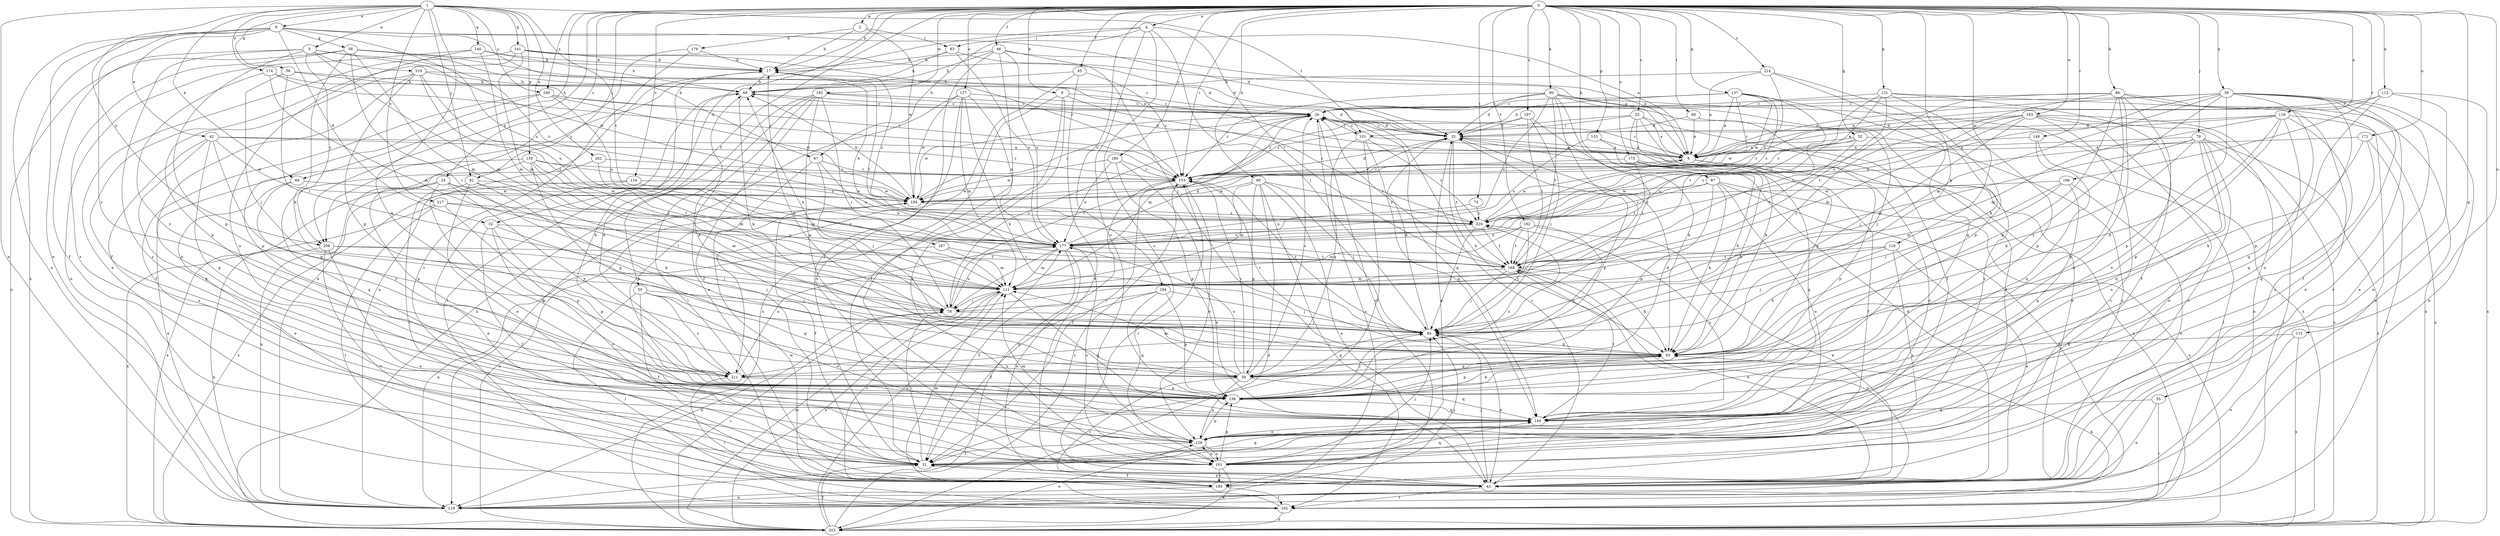 strict digraph  {
0;
1;
2;
4;
5;
6;
8;
9;
17;
23;
24;
26;
32;
35;
38;
42;
43;
45;
46;
50;
51;
52;
55;
56;
58;
59;
60;
66;
67;
68;
69;
74;
76;
79;
81;
83;
84;
86;
87;
90;
93;
101;
102;
110;
111;
112;
115;
118;
119;
124;
127;
128;
131;
133;
135;
136;
137;
140;
141;
144;
148;
153;
160;
161;
162;
166;
167;
168;
171;
173;
174;
176;
177;
180;
184;
185;
192;
193;
194;
197;
202;
203;
209;
211;
214;
217;
219;
220;
0 -> 2  [label=a];
0 -> 4  [label=a];
0 -> 9  [label=b];
0 -> 17  [label=b];
0 -> 23  [label=c];
0 -> 24  [label=c];
0 -> 32  [label=d];
0 -> 38  [label=e];
0 -> 45  [label=f];
0 -> 46  [label=f];
0 -> 50  [label=f];
0 -> 52  [label=g];
0 -> 55  [label=g];
0 -> 60  [label=h];
0 -> 66  [label=h];
0 -> 69  [label=i];
0 -> 74  [label=i];
0 -> 79  [label=j];
0 -> 81  [label=j];
0 -> 86  [label=k];
0 -> 87  [label=k];
0 -> 90  [label=k];
0 -> 93  [label=k];
0 -> 110  [label=m];
0 -> 112  [label=n];
0 -> 115  [label=n];
0 -> 118  [label=n];
0 -> 124  [label=o];
0 -> 127  [label=o];
0 -> 131  [label=p];
0 -> 133  [label=p];
0 -> 137  [label=q];
0 -> 148  [label=r];
0 -> 153  [label=r];
0 -> 160  [label=s];
0 -> 162  [label=t];
0 -> 166  [label=t];
0 -> 171  [label=u];
0 -> 173  [label=u];
0 -> 180  [label=v];
0 -> 184  [label=v];
0 -> 192  [label=w];
0 -> 193  [label=w];
0 -> 197  [label=x];
0 -> 209  [label=y];
0 -> 214  [label=z];
1 -> 5  [label=a];
1 -> 6  [label=a];
1 -> 56  [label=g];
1 -> 66  [label=h];
1 -> 81  [label=j];
1 -> 101  [label=l];
1 -> 119  [label=n];
1 -> 135  [label=p];
1 -> 140  [label=q];
1 -> 141  [label=q];
1 -> 144  [label=q];
1 -> 160  [label=s];
1 -> 167  [label=t];
1 -> 174  [label=u];
1 -> 202  [label=x];
1 -> 209  [label=y];
1 -> 217  [label=z];
2 -> 17  [label=b];
2 -> 83  [label=j];
2 -> 176  [label=u];
2 -> 194  [label=w];
4 -> 67  [label=h];
4 -> 83  [label=j];
4 -> 84  [label=j];
4 -> 128  [label=o];
4 -> 161  [label=s];
4 -> 168  [label=t];
4 -> 209  [label=y];
5 -> 51  [label=f];
5 -> 111  [label=m];
5 -> 136  [label=p];
5 -> 161  [label=s];
5 -> 194  [label=w];
5 -> 209  [label=y];
5 -> 219  [label=z];
5 -> 220  [label=z];
6 -> 8  [label=a];
6 -> 32  [label=d];
6 -> 35  [label=d];
6 -> 42  [label=e];
6 -> 43  [label=e];
6 -> 58  [label=g];
6 -> 67  [label=h];
6 -> 119  [label=n];
6 -> 177  [label=u];
6 -> 203  [label=x];
6 -> 211  [label=y];
8 -> 26  [label=c];
8 -> 68  [label=h];
8 -> 128  [label=o];
8 -> 136  [label=p];
8 -> 153  [label=r];
9 -> 26  [label=c];
9 -> 51  [label=f];
9 -> 161  [label=s];
9 -> 203  [label=x];
9 -> 220  [label=z];
17 -> 68  [label=h];
17 -> 119  [label=n];
17 -> 168  [label=t];
17 -> 220  [label=z];
23 -> 8  [label=a];
23 -> 43  [label=e];
23 -> 51  [label=f];
23 -> 59  [label=g];
23 -> 93  [label=k];
23 -> 101  [label=l];
23 -> 153  [label=r];
24 -> 76  [label=i];
24 -> 119  [label=n];
24 -> 144  [label=q];
24 -> 194  [label=w];
24 -> 203  [label=x];
24 -> 211  [label=y];
26 -> 35  [label=d];
26 -> 76  [label=i];
26 -> 101  [label=l];
26 -> 111  [label=m];
26 -> 144  [label=q];
26 -> 185  [label=v];
26 -> 194  [label=w];
32 -> 51  [label=f];
32 -> 84  [label=j];
32 -> 136  [label=p];
32 -> 161  [label=s];
32 -> 177  [label=u];
35 -> 8  [label=a];
35 -> 26  [label=c];
35 -> 93  [label=k];
35 -> 136  [label=p];
35 -> 168  [label=t];
35 -> 203  [label=x];
38 -> 8  [label=a];
38 -> 26  [label=c];
38 -> 43  [label=e];
38 -> 51  [label=f];
38 -> 111  [label=m];
38 -> 119  [label=n];
38 -> 128  [label=o];
38 -> 136  [label=p];
38 -> 144  [label=q];
38 -> 177  [label=u];
38 -> 185  [label=v];
38 -> 211  [label=y];
42 -> 8  [label=a];
42 -> 59  [label=g];
42 -> 136  [label=p];
42 -> 144  [label=q];
42 -> 153  [label=r];
42 -> 161  [label=s];
42 -> 194  [label=w];
43 -> 26  [label=c];
43 -> 35  [label=d];
43 -> 51  [label=f];
43 -> 84  [label=j];
43 -> 102  [label=l];
43 -> 111  [label=m];
43 -> 153  [label=r];
45 -> 43  [label=e];
45 -> 68  [label=h];
45 -> 153  [label=r];
45 -> 211  [label=y];
46 -> 8  [label=a];
46 -> 17  [label=b];
46 -> 51  [label=f];
46 -> 68  [label=h];
46 -> 84  [label=j];
46 -> 161  [label=s];
46 -> 177  [label=u];
50 -> 51  [label=f];
50 -> 59  [label=g];
50 -> 76  [label=i];
50 -> 102  [label=l];
50 -> 128  [label=o];
50 -> 211  [label=y];
51 -> 43  [label=e];
51 -> 76  [label=i];
51 -> 144  [label=q];
52 -> 8  [label=a];
52 -> 153  [label=r];
52 -> 161  [label=s];
52 -> 168  [label=t];
52 -> 177  [label=u];
55 -> 43  [label=e];
55 -> 102  [label=l];
55 -> 144  [label=q];
56 -> 68  [label=h];
56 -> 76  [label=i];
56 -> 84  [label=j];
56 -> 153  [label=r];
58 -> 8  [label=a];
58 -> 17  [label=b];
58 -> 35  [label=d];
58 -> 76  [label=i];
58 -> 93  [label=k];
58 -> 111  [label=m];
58 -> 161  [label=s];
58 -> 203  [label=x];
59 -> 26  [label=c];
59 -> 68  [label=h];
59 -> 111  [label=m];
59 -> 128  [label=o];
59 -> 144  [label=q];
59 -> 153  [label=r];
59 -> 177  [label=u];
59 -> 185  [label=v];
60 -> 43  [label=e];
60 -> 59  [label=g];
60 -> 84  [label=j];
60 -> 102  [label=l];
60 -> 111  [label=m];
60 -> 194  [label=w];
60 -> 203  [label=x];
60 -> 220  [label=z];
66 -> 43  [label=e];
66 -> 194  [label=w];
66 -> 211  [label=y];
67 -> 84  [label=j];
67 -> 136  [label=p];
67 -> 153  [label=r];
67 -> 177  [label=u];
68 -> 26  [label=c];
68 -> 93  [label=k];
68 -> 102  [label=l];
69 -> 8  [label=a];
69 -> 35  [label=d];
69 -> 84  [label=j];
74 -> 177  [label=u];
74 -> 220  [label=z];
76 -> 26  [label=c];
76 -> 68  [label=h];
76 -> 84  [label=j];
76 -> 119  [label=n];
76 -> 177  [label=u];
79 -> 8  [label=a];
79 -> 93  [label=k];
79 -> 102  [label=l];
79 -> 111  [label=m];
79 -> 128  [label=o];
79 -> 144  [label=q];
79 -> 161  [label=s];
79 -> 203  [label=x];
79 -> 220  [label=z];
81 -> 51  [label=f];
81 -> 84  [label=j];
81 -> 93  [label=k];
81 -> 128  [label=o];
81 -> 194  [label=w];
83 -> 8  [label=a];
83 -> 17  [label=b];
83 -> 68  [label=h];
83 -> 177  [label=u];
84 -> 35  [label=d];
84 -> 43  [label=e];
84 -> 59  [label=g];
84 -> 93  [label=k];
84 -> 153  [label=r];
86 -> 26  [label=c];
86 -> 43  [label=e];
86 -> 51  [label=f];
86 -> 59  [label=g];
86 -> 84  [label=j];
86 -> 128  [label=o];
86 -> 144  [label=q];
86 -> 168  [label=t];
86 -> 203  [label=x];
87 -> 59  [label=g];
87 -> 93  [label=k];
87 -> 119  [label=n];
87 -> 128  [label=o];
87 -> 194  [label=w];
87 -> 203  [label=x];
87 -> 220  [label=z];
90 -> 26  [label=c];
90 -> 35  [label=d];
90 -> 51  [label=f];
90 -> 76  [label=i];
90 -> 84  [label=j];
90 -> 153  [label=r];
90 -> 161  [label=s];
90 -> 168  [label=t];
90 -> 177  [label=u];
90 -> 203  [label=x];
93 -> 17  [label=b];
93 -> 59  [label=g];
93 -> 136  [label=p];
93 -> 153  [label=r];
93 -> 211  [label=y];
101 -> 8  [label=a];
101 -> 26  [label=c];
101 -> 51  [label=f];
101 -> 59  [label=g];
101 -> 144  [label=q];
101 -> 220  [label=z];
102 -> 93  [label=k];
102 -> 194  [label=w];
102 -> 203  [label=x];
110 -> 43  [label=e];
110 -> 84  [label=j];
110 -> 93  [label=k];
110 -> 161  [label=s];
110 -> 168  [label=t];
111 -> 76  [label=i];
111 -> 144  [label=q];
111 -> 185  [label=v];
111 -> 203  [label=x];
112 -> 8  [label=a];
112 -> 26  [label=c];
112 -> 43  [label=e];
112 -> 136  [label=p];
112 -> 203  [label=x];
115 -> 43  [label=e];
115 -> 93  [label=k];
115 -> 203  [label=x];
118 -> 8  [label=a];
118 -> 35  [label=d];
118 -> 93  [label=k];
118 -> 111  [label=m];
118 -> 136  [label=p];
118 -> 144  [label=q];
118 -> 161  [label=s];
118 -> 203  [label=x];
119 -> 26  [label=c];
119 -> 168  [label=t];
124 -> 43  [label=e];
124 -> 177  [label=u];
124 -> 194  [label=w];
124 -> 203  [label=x];
127 -> 26  [label=c];
127 -> 93  [label=k];
127 -> 111  [label=m];
127 -> 119  [label=n];
127 -> 161  [label=s];
127 -> 177  [label=u];
127 -> 194  [label=w];
128 -> 51  [label=f];
128 -> 111  [label=m];
128 -> 136  [label=p];
128 -> 161  [label=s];
131 -> 26  [label=c];
131 -> 119  [label=n];
131 -> 128  [label=o];
131 -> 136  [label=p];
131 -> 168  [label=t];
131 -> 177  [label=u];
131 -> 220  [label=z];
133 -> 8  [label=a];
133 -> 93  [label=k];
133 -> 177  [label=u];
135 -> 59  [label=g];
135 -> 111  [label=m];
135 -> 119  [label=n];
135 -> 144  [label=q];
135 -> 153  [label=r];
135 -> 168  [label=t];
135 -> 220  [label=z];
136 -> 17  [label=b];
136 -> 35  [label=d];
136 -> 84  [label=j];
136 -> 93  [label=k];
136 -> 144  [label=q];
136 -> 220  [label=z];
137 -> 8  [label=a];
137 -> 26  [label=c];
137 -> 35  [label=d];
137 -> 59  [label=g];
137 -> 153  [label=r];
137 -> 168  [label=t];
137 -> 194  [label=w];
137 -> 220  [label=z];
140 -> 17  [label=b];
140 -> 68  [label=h];
140 -> 111  [label=m];
140 -> 119  [label=n];
140 -> 128  [label=o];
141 -> 17  [label=b];
141 -> 35  [label=d];
141 -> 43  [label=e];
141 -> 51  [label=f];
141 -> 111  [label=m];
141 -> 153  [label=r];
144 -> 128  [label=o];
144 -> 168  [label=t];
144 -> 220  [label=z];
148 -> 8  [label=a];
148 -> 102  [label=l];
148 -> 144  [label=q];
153 -> 35  [label=d];
153 -> 51  [label=f];
153 -> 119  [label=n];
153 -> 128  [label=o];
153 -> 194  [label=w];
160 -> 26  [label=c];
160 -> 51  [label=f];
160 -> 136  [label=p];
160 -> 177  [label=u];
160 -> 194  [label=w];
161 -> 35  [label=d];
161 -> 84  [label=j];
161 -> 128  [label=o];
161 -> 136  [label=p];
161 -> 144  [label=q];
161 -> 185  [label=v];
161 -> 203  [label=x];
162 -> 43  [label=e];
162 -> 84  [label=j];
162 -> 111  [label=m];
162 -> 168  [label=t];
162 -> 177  [label=u];
162 -> 211  [label=y];
166 -> 43  [label=e];
166 -> 84  [label=j];
166 -> 111  [label=m];
166 -> 144  [label=q];
166 -> 194  [label=w];
167 -> 111  [label=m];
167 -> 119  [label=n];
167 -> 168  [label=t];
168 -> 26  [label=c];
168 -> 43  [label=e];
168 -> 84  [label=j];
168 -> 93  [label=k];
168 -> 111  [label=m];
171 -> 8  [label=a];
171 -> 93  [label=k];
171 -> 102  [label=l];
171 -> 144  [label=q];
173 -> 51  [label=f];
173 -> 93  [label=k];
173 -> 144  [label=q];
173 -> 153  [label=r];
173 -> 168  [label=t];
174 -> 68  [label=h];
174 -> 111  [label=m];
174 -> 153  [label=r];
174 -> 211  [label=y];
176 -> 17  [label=b];
176 -> 119  [label=n];
176 -> 185  [label=v];
177 -> 17  [label=b];
177 -> 35  [label=d];
177 -> 43  [label=e];
177 -> 51  [label=f];
177 -> 76  [label=i];
177 -> 111  [label=m];
177 -> 161  [label=s];
177 -> 168  [label=t];
180 -> 43  [label=e];
180 -> 136  [label=p];
180 -> 153  [label=r];
180 -> 177  [label=u];
180 -> 194  [label=w];
184 -> 51  [label=f];
184 -> 76  [label=i];
184 -> 84  [label=j];
184 -> 136  [label=p];
184 -> 144  [label=q];
185 -> 84  [label=j];
185 -> 102  [label=l];
185 -> 119  [label=n];
192 -> 26  [label=c];
192 -> 35  [label=d];
192 -> 43  [label=e];
192 -> 51  [label=f];
192 -> 59  [label=g];
192 -> 76  [label=i];
192 -> 102  [label=l];
192 -> 203  [label=x];
193 -> 35  [label=d];
193 -> 43  [label=e];
193 -> 84  [label=j];
193 -> 111  [label=m];
193 -> 119  [label=n];
193 -> 185  [label=v];
193 -> 194  [label=w];
193 -> 203  [label=x];
193 -> 220  [label=z];
194 -> 26  [label=c];
194 -> 51  [label=f];
194 -> 68  [label=h];
194 -> 203  [label=x];
194 -> 220  [label=z];
197 -> 35  [label=d];
197 -> 84  [label=j];
197 -> 93  [label=k];
197 -> 153  [label=r];
197 -> 168  [label=t];
202 -> 111  [label=m];
202 -> 136  [label=p];
202 -> 153  [label=r];
203 -> 51  [label=f];
203 -> 76  [label=i];
203 -> 111  [label=m];
203 -> 128  [label=o];
203 -> 153  [label=r];
203 -> 177  [label=u];
209 -> 43  [label=e];
209 -> 84  [label=j];
209 -> 119  [label=n];
209 -> 168  [label=t];
209 -> 185  [label=v];
211 -> 68  [label=h];
211 -> 102  [label=l];
211 -> 136  [label=p];
211 -> 177  [label=u];
214 -> 8  [label=a];
214 -> 68  [label=h];
214 -> 93  [label=k];
214 -> 136  [label=p];
214 -> 220  [label=z];
217 -> 102  [label=l];
217 -> 111  [label=m];
217 -> 136  [label=p];
217 -> 203  [label=x];
217 -> 220  [label=z];
219 -> 26  [label=c];
219 -> 59  [label=g];
219 -> 68  [label=h];
219 -> 128  [label=o];
219 -> 136  [label=p];
219 -> 168  [label=t];
219 -> 177  [label=u];
220 -> 8  [label=a];
220 -> 84  [label=j];
220 -> 168  [label=t];
220 -> 177  [label=u];
}
